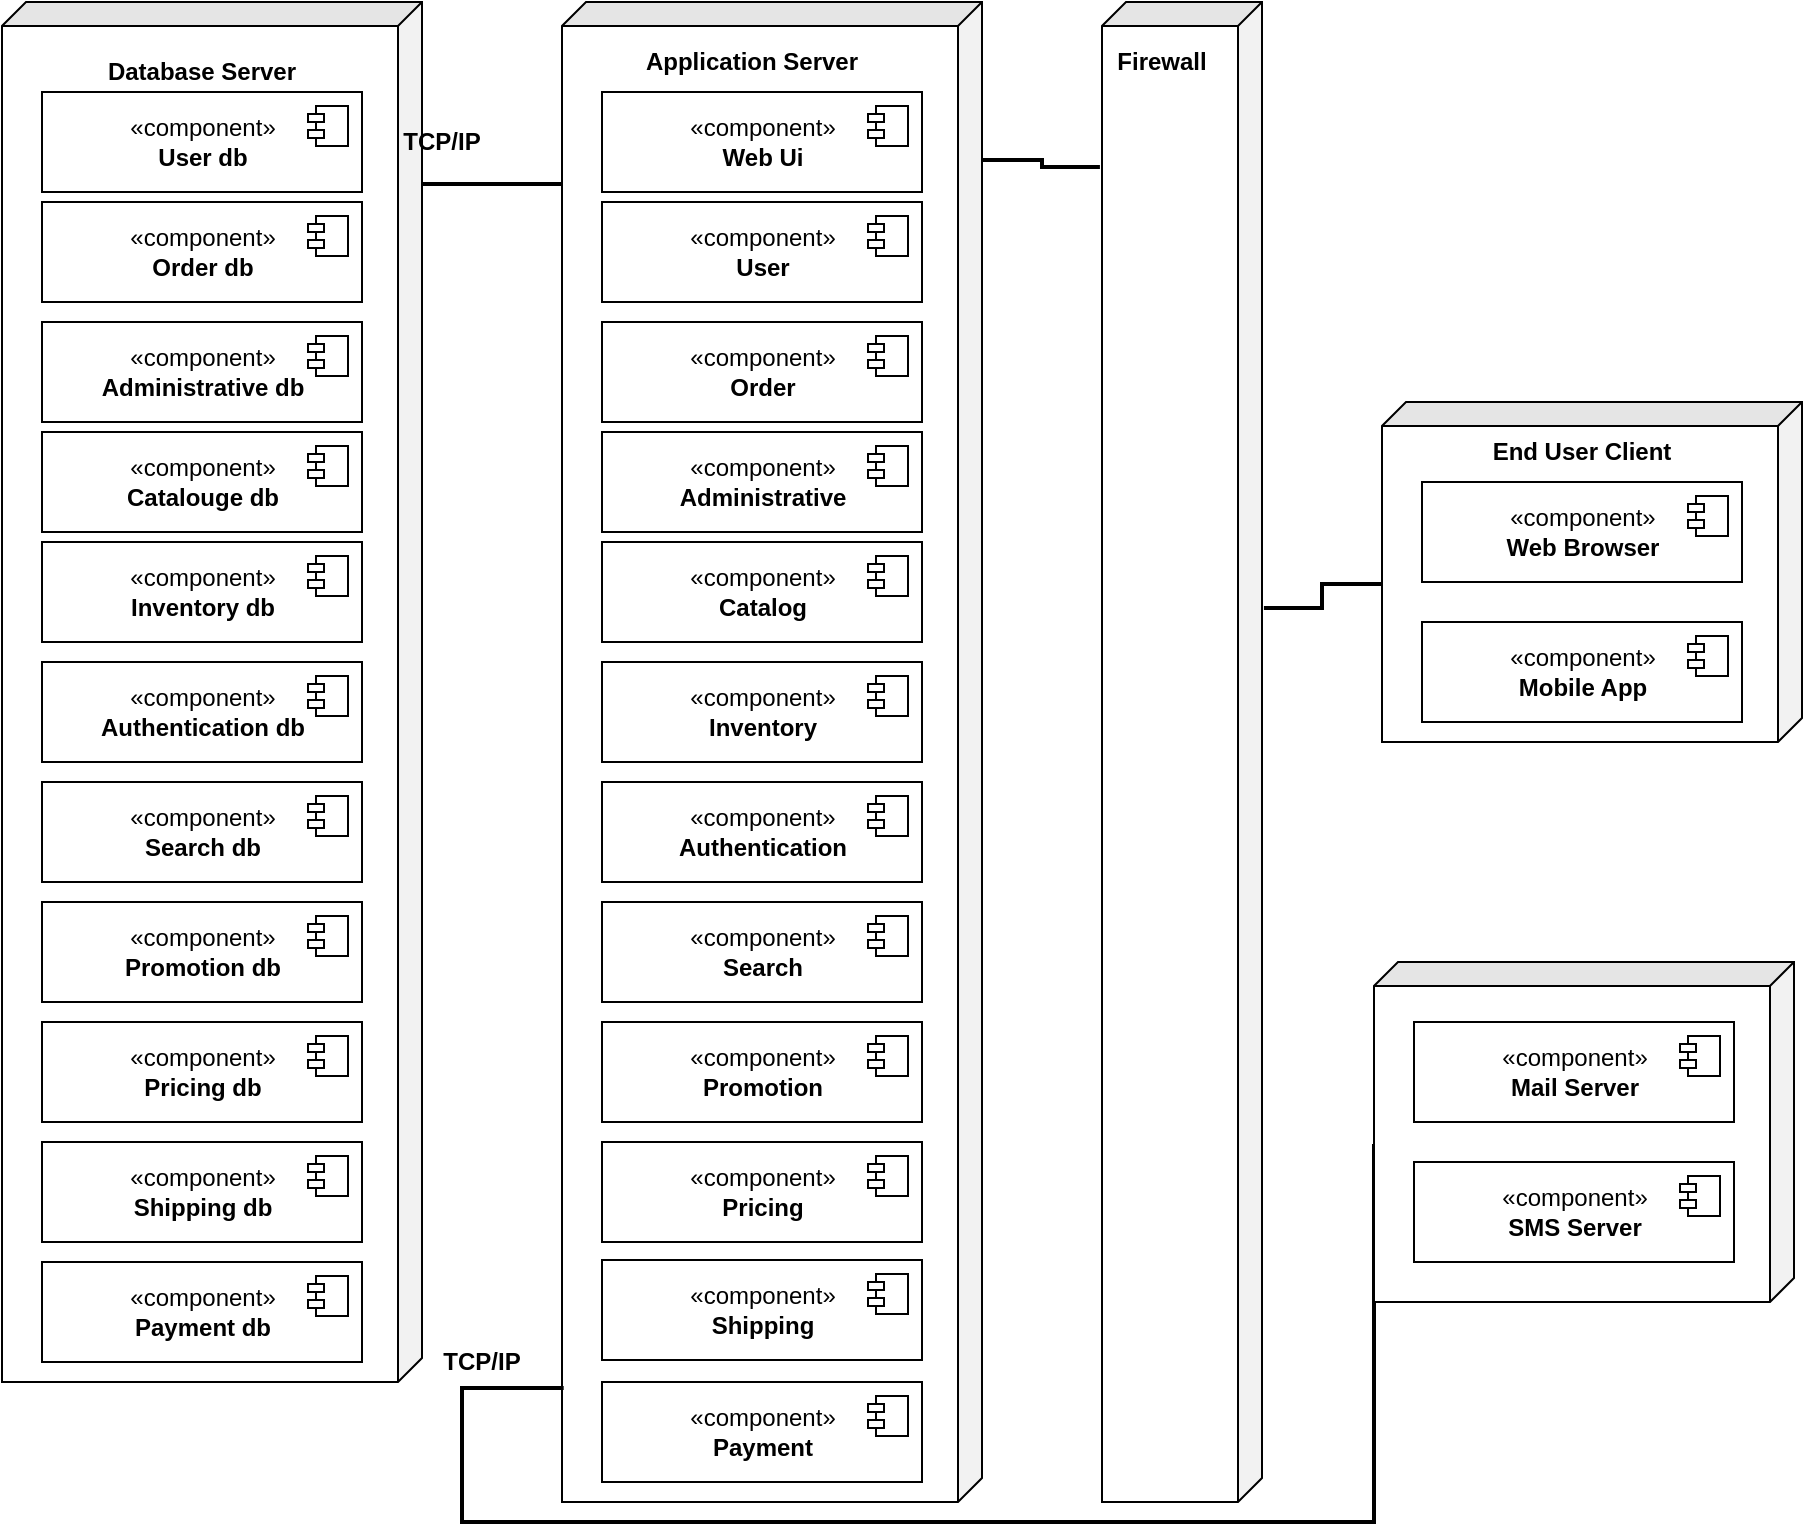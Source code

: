 <mxfile version="12.4.2" type="device" pages="1"><diagram id="npXfC70ISIfn12lOArRM" name="Page-1"><mxGraphModel dx="1094" dy="486" grid="1" gridSize="10" guides="1" tooltips="1" connect="1" arrows="1" fold="1" page="1" pageScale="1" pageWidth="850" pageHeight="1100" math="0" shadow="0"><root><mxCell id="0"/><mxCell id="1" parent="0"/><mxCell id="oyNmvwCSG7ic6UhWJiPr-7" value="" style="shape=cube;whiteSpace=wrap;html=1;boundedLbl=1;backgroundOutline=1;darkOpacity=0.05;darkOpacity2=0.1;size=12;direction=south;" parent="1" vertex="1"><mxGeometry x="580" y="40" width="80" height="750" as="geometry"/></mxCell><mxCell id="oyNmvwCSG7ic6UhWJiPr-8" value="Firewall" style="text;html=1;strokeColor=none;fillColor=none;align=center;verticalAlign=middle;whiteSpace=wrap;rounded=0;fontStyle=1" parent="1" vertex="1"><mxGeometry x="590" y="60" width="40" height="20" as="geometry"/></mxCell><mxCell id="oyNmvwCSG7ic6UhWJiPr-36" style="edgeStyle=orthogonalEdgeStyle;rounded=0;orthogonalLoop=1;jettySize=auto;html=1;exitX=0;exitY=0;exitDx=91;exitDy=210;exitPerimeter=0;entryX=0.404;entryY=-0.012;entryDx=0;entryDy=0;entryPerimeter=0;endArrow=none;endFill=0;strokeWidth=2;" parent="1" source="oyNmvwCSG7ic6UhWJiPr-9" target="oyNmvwCSG7ic6UhWJiPr-7" edge="1"><mxGeometry relative="1" as="geometry"/></mxCell><mxCell id="oyNmvwCSG7ic6UhWJiPr-9" value="" style="shape=cube;whiteSpace=wrap;html=1;boundedLbl=1;backgroundOutline=1;darkOpacity=0.05;darkOpacity2=0.1;size=12;direction=south;" parent="1" vertex="1"><mxGeometry x="720" y="240" width="210" height="170" as="geometry"/></mxCell><mxCell id="oyNmvwCSG7ic6UhWJiPr-10" value="End User Client" style="text;html=1;strokeColor=none;fillColor=none;align=center;verticalAlign=middle;whiteSpace=wrap;rounded=0;fontStyle=1" parent="1" vertex="1"><mxGeometry x="750" y="255" width="140" height="20" as="geometry"/></mxCell><mxCell id="oyNmvwCSG7ic6UhWJiPr-5" value="«component»&lt;br&gt;&lt;b&gt;Web Browser&lt;/b&gt;" style="html=1;" parent="1" vertex="1"><mxGeometry x="740" y="280" width="160" height="50" as="geometry"/></mxCell><mxCell id="oyNmvwCSG7ic6UhWJiPr-6" value="" style="shape=component;jettyWidth=8;jettyHeight=4;" parent="oyNmvwCSG7ic6UhWJiPr-5" vertex="1"><mxGeometry x="1" width="20" height="20" relative="1" as="geometry"><mxPoint x="-27" y="7" as="offset"/></mxGeometry></mxCell><mxCell id="oyNmvwCSG7ic6UhWJiPr-11" value="«component»&lt;br&gt;&lt;b&gt;Mobile App&lt;/b&gt;" style="html=1;" parent="1" vertex="1"><mxGeometry x="740" y="350" width="160" height="50" as="geometry"/></mxCell><mxCell id="oyNmvwCSG7ic6UhWJiPr-12" value="" style="shape=component;jettyWidth=8;jettyHeight=4;" parent="oyNmvwCSG7ic6UhWJiPr-11" vertex="1"><mxGeometry x="1" width="20" height="20" relative="1" as="geometry"><mxPoint x="-27" y="7" as="offset"/></mxGeometry></mxCell><mxCell id="oyNmvwCSG7ic6UhWJiPr-35" style="edgeStyle=orthogonalEdgeStyle;rounded=0;orthogonalLoop=1;jettySize=auto;html=1;exitX=0;exitY=0;exitDx=79;exitDy=0;exitPerimeter=0;entryX=0.11;entryY=1.013;entryDx=0;entryDy=0;entryPerimeter=0;endArrow=none;endFill=0;strokeWidth=2;" parent="1" source="oyNmvwCSG7ic6UhWJiPr-16" target="oyNmvwCSG7ic6UhWJiPr-7" edge="1"><mxGeometry relative="1" as="geometry"/></mxCell><mxCell id="oyNmvwCSG7ic6UhWJiPr-16" value="" style="shape=cube;whiteSpace=wrap;html=1;boundedLbl=1;backgroundOutline=1;darkOpacity=0.05;darkOpacity2=0.1;size=12;direction=south;" parent="1" vertex="1"><mxGeometry x="310" y="40" width="210" height="750" as="geometry"/></mxCell><mxCell id="oyNmvwCSG7ic6UhWJiPr-33" style="edgeStyle=orthogonalEdgeStyle;rounded=0;orthogonalLoop=1;jettySize=auto;html=1;entryX=0;entryY=0;entryDx=91;entryDy=210;entryPerimeter=0;endArrow=none;endFill=0;strokeWidth=2;exitX=0.582;exitY=0;exitDx=0;exitDy=0;exitPerimeter=0;" parent="1" source="oyNmvwCSG7ic6UhWJiPr-18" target="oyNmvwCSG7ic6UhWJiPr-16" edge="1"><mxGeometry relative="1" as="geometry"><mxPoint x="203" y="131" as="sourcePoint"/><Array as="points"><mxPoint x="200" y="131"/></Array></mxGeometry></mxCell><mxCell id="oyNmvwCSG7ic6UhWJiPr-18" value="" style="shape=cube;whiteSpace=wrap;html=1;boundedLbl=1;backgroundOutline=1;darkOpacity=0.05;darkOpacity2=0.1;size=12;direction=south;" parent="1" vertex="1"><mxGeometry x="30" y="40" width="210" height="690" as="geometry"/></mxCell><mxCell id="oyNmvwCSG7ic6UhWJiPr-29" style="edgeStyle=orthogonalEdgeStyle;rounded=0;orthogonalLoop=1;jettySize=auto;html=1;exitX=0;exitY=0;exitDx=91;exitDy=210;exitPerimeter=0;entryX=0.924;entryY=0.996;entryDx=0;entryDy=0;entryPerimeter=0;endArrow=none;endFill=0;strokeWidth=2;" parent="1" source="oyNmvwCSG7ic6UhWJiPr-21" target="oyNmvwCSG7ic6UhWJiPr-16" edge="1"><mxGeometry relative="1" as="geometry"><Array as="points"><mxPoint x="716" y="800"/><mxPoint x="260" y="800"/><mxPoint x="260" y="733"/></Array></mxGeometry></mxCell><mxCell id="oyNmvwCSG7ic6UhWJiPr-21" value="" style="shape=cube;whiteSpace=wrap;html=1;boundedLbl=1;backgroundOutline=1;darkOpacity=0.05;darkOpacity2=0.1;size=12;direction=south;" parent="1" vertex="1"><mxGeometry x="716" y="520" width="210" height="170" as="geometry"/></mxCell><mxCell id="oyNmvwCSG7ic6UhWJiPr-17" value="Application Server" style="text;html=1;strokeColor=none;fillColor=none;align=center;verticalAlign=middle;whiteSpace=wrap;rounded=0;fontStyle=1" parent="1" vertex="1"><mxGeometry x="345" y="60" width="120" height="20" as="geometry"/></mxCell><mxCell id="oyNmvwCSG7ic6UhWJiPr-20" value="Database Server" style="text;html=1;strokeColor=none;fillColor=none;align=center;verticalAlign=middle;whiteSpace=wrap;rounded=0;fontStyle=1" parent="1" vertex="1"><mxGeometry x="75" y="65" width="110" height="20" as="geometry"/></mxCell><mxCell id="oyNmvwCSG7ic6UhWJiPr-24" value="«component»&lt;br&gt;&lt;b&gt;Mail Server&lt;/b&gt;" style="html=1;" parent="1" vertex="1"><mxGeometry x="736" y="550" width="160" height="50" as="geometry"/></mxCell><mxCell id="oyNmvwCSG7ic6UhWJiPr-25" value="" style="shape=component;jettyWidth=8;jettyHeight=4;" parent="oyNmvwCSG7ic6UhWJiPr-24" vertex="1"><mxGeometry x="1" width="20" height="20" relative="1" as="geometry"><mxPoint x="-27" y="7" as="offset"/></mxGeometry></mxCell><mxCell id="oyNmvwCSG7ic6UhWJiPr-26" value="«component»&lt;br&gt;&lt;b&gt;SMS Server&lt;/b&gt;" style="html=1;" parent="1" vertex="1"><mxGeometry x="736" y="620" width="160" height="50" as="geometry"/></mxCell><mxCell id="oyNmvwCSG7ic6UhWJiPr-27" value="" style="shape=component;jettyWidth=8;jettyHeight=4;" parent="oyNmvwCSG7ic6UhWJiPr-26" vertex="1"><mxGeometry x="1" width="20" height="20" relative="1" as="geometry"><mxPoint x="-27" y="7" as="offset"/></mxGeometry></mxCell><mxCell id="oyNmvwCSG7ic6UhWJiPr-30" value="TCP/IP" style="text;html=1;strokeColor=none;fillColor=none;align=center;verticalAlign=middle;whiteSpace=wrap;rounded=0;fontStyle=1" parent="1" vertex="1"><mxGeometry x="210" y="100" width="80" height="20" as="geometry"/></mxCell><mxCell id="oyNmvwCSG7ic6UhWJiPr-31" value="«component»&lt;br&gt;&lt;b&gt;User db&lt;/b&gt;" style="html=1;" parent="1" vertex="1"><mxGeometry x="50" y="85" width="160" height="50" as="geometry"/></mxCell><mxCell id="oyNmvwCSG7ic6UhWJiPr-32" value="" style="shape=component;jettyWidth=8;jettyHeight=4;" parent="oyNmvwCSG7ic6UhWJiPr-31" vertex="1"><mxGeometry x="1" width="20" height="20" relative="1" as="geometry"><mxPoint x="-27" y="7" as="offset"/></mxGeometry></mxCell><mxCell id="oyNmvwCSG7ic6UhWJiPr-58" value="«component»&lt;br&gt;&lt;b&gt;Order db&lt;/b&gt;" style="html=1;" parent="1" vertex="1"><mxGeometry x="50" y="140" width="160" height="50" as="geometry"/></mxCell><mxCell id="oyNmvwCSG7ic6UhWJiPr-59" value="" style="shape=component;jettyWidth=8;jettyHeight=4;" parent="oyNmvwCSG7ic6UhWJiPr-58" vertex="1"><mxGeometry x="1" width="20" height="20" relative="1" as="geometry"><mxPoint x="-27" y="7" as="offset"/></mxGeometry></mxCell><mxCell id="oyNmvwCSG7ic6UhWJiPr-61" value="«component»&lt;br&gt;&lt;b&gt;Administrative&lt;/b&gt;&lt;b&gt;&amp;nbsp;db&lt;/b&gt;" style="html=1;" parent="1" vertex="1"><mxGeometry x="50" y="200" width="160" height="50" as="geometry"/></mxCell><mxCell id="oyNmvwCSG7ic6UhWJiPr-62" value="" style="shape=component;jettyWidth=8;jettyHeight=4;" parent="oyNmvwCSG7ic6UhWJiPr-61" vertex="1"><mxGeometry x="1" width="20" height="20" relative="1" as="geometry"><mxPoint x="-27" y="7" as="offset"/></mxGeometry></mxCell><mxCell id="oyNmvwCSG7ic6UhWJiPr-64" value="«component»&lt;br&gt;&lt;b&gt;Catalouge db&lt;/b&gt;" style="html=1;" parent="1" vertex="1"><mxGeometry x="50" y="255" width="160" height="50" as="geometry"/></mxCell><mxCell id="oyNmvwCSG7ic6UhWJiPr-65" value="" style="shape=component;jettyWidth=8;jettyHeight=4;" parent="oyNmvwCSG7ic6UhWJiPr-64" vertex="1"><mxGeometry x="1" width="20" height="20" relative="1" as="geometry"><mxPoint x="-27" y="7" as="offset"/></mxGeometry></mxCell><mxCell id="oyNmvwCSG7ic6UhWJiPr-67" value="«component»&lt;br&gt;&lt;b&gt;Inventory db&lt;/b&gt;" style="html=1;" parent="1" vertex="1"><mxGeometry x="50" y="310" width="160" height="50" as="geometry"/></mxCell><mxCell id="oyNmvwCSG7ic6UhWJiPr-68" value="" style="shape=component;jettyWidth=8;jettyHeight=4;" parent="oyNmvwCSG7ic6UhWJiPr-67" vertex="1"><mxGeometry x="1" width="20" height="20" relative="1" as="geometry"><mxPoint x="-27" y="7" as="offset"/></mxGeometry></mxCell><mxCell id="oyNmvwCSG7ic6UhWJiPr-70" value="«component»&lt;br&gt;&lt;b&gt;Authentication db&lt;/b&gt;" style="html=1;" parent="1" vertex="1"><mxGeometry x="50" y="370" width="160" height="50" as="geometry"/></mxCell><mxCell id="oyNmvwCSG7ic6UhWJiPr-71" value="" style="shape=component;jettyWidth=8;jettyHeight=4;" parent="oyNmvwCSG7ic6UhWJiPr-70" vertex="1"><mxGeometry x="1" width="20" height="20" relative="1" as="geometry"><mxPoint x="-27" y="7" as="offset"/></mxGeometry></mxCell><mxCell id="F462D-mf4g3pFCOS9-_H-21" value="«component»&lt;br&gt;&lt;b&gt;Search db&lt;/b&gt;" style="html=1;" parent="1" vertex="1"><mxGeometry x="50" y="430" width="160" height="50" as="geometry"/></mxCell><mxCell id="F462D-mf4g3pFCOS9-_H-22" value="" style="shape=component;jettyWidth=8;jettyHeight=4;" parent="F462D-mf4g3pFCOS9-_H-21" vertex="1"><mxGeometry x="1" width="20" height="20" relative="1" as="geometry"><mxPoint x="-27" y="7" as="offset"/></mxGeometry></mxCell><mxCell id="F462D-mf4g3pFCOS9-_H-24" value="«component»&lt;br&gt;&lt;b&gt;Promotion db&lt;/b&gt;" style="html=1;" parent="1" vertex="1"><mxGeometry x="50" y="490" width="160" height="50" as="geometry"/></mxCell><mxCell id="F462D-mf4g3pFCOS9-_H-25" value="" style="shape=component;jettyWidth=8;jettyHeight=4;" parent="F462D-mf4g3pFCOS9-_H-24" vertex="1"><mxGeometry x="1" width="20" height="20" relative="1" as="geometry"><mxPoint x="-27" y="7" as="offset"/></mxGeometry></mxCell><mxCell id="F462D-mf4g3pFCOS9-_H-27" value="«component»&lt;br&gt;&lt;b&gt;Pricing db&lt;/b&gt;" style="html=1;" parent="1" vertex="1"><mxGeometry x="50" y="550" width="160" height="50" as="geometry"/></mxCell><mxCell id="F462D-mf4g3pFCOS9-_H-28" value="" style="shape=component;jettyWidth=8;jettyHeight=4;" parent="F462D-mf4g3pFCOS9-_H-27" vertex="1"><mxGeometry x="1" width="20" height="20" relative="1" as="geometry"><mxPoint x="-27" y="7" as="offset"/></mxGeometry></mxCell><mxCell id="F462D-mf4g3pFCOS9-_H-30" value="«component»&lt;br&gt;&lt;b&gt;Shipping db&lt;/b&gt;" style="html=1;" parent="1" vertex="1"><mxGeometry x="50" y="610" width="160" height="50" as="geometry"/></mxCell><mxCell id="F462D-mf4g3pFCOS9-_H-31" value="" style="shape=component;jettyWidth=8;jettyHeight=4;" parent="F462D-mf4g3pFCOS9-_H-30" vertex="1"><mxGeometry x="1" width="20" height="20" relative="1" as="geometry"><mxPoint x="-27" y="7" as="offset"/></mxGeometry></mxCell><mxCell id="F462D-mf4g3pFCOS9-_H-33" value="«component»&lt;br&gt;&lt;b&gt;Payment db&lt;/b&gt;" style="html=1;" parent="1" vertex="1"><mxGeometry x="50" y="670" width="160" height="50" as="geometry"/></mxCell><mxCell id="F462D-mf4g3pFCOS9-_H-34" value="" style="shape=component;jettyWidth=8;jettyHeight=4;" parent="F462D-mf4g3pFCOS9-_H-33" vertex="1"><mxGeometry x="1" width="20" height="20" relative="1" as="geometry"><mxPoint x="-27" y="7" as="offset"/></mxGeometry></mxCell><mxCell id="oyNmvwCSG7ic6UhWJiPr-34" value="TCP/IP" style="text;html=1;strokeColor=none;fillColor=none;align=center;verticalAlign=middle;whiteSpace=wrap;rounded=0;fontStyle=1" parent="1" vertex="1"><mxGeometry x="230" y="710" width="80" height="20" as="geometry"/></mxCell><mxCell id="oyNmvwCSG7ic6UhWJiPr-37" value="«component»&lt;br&gt;&lt;b&gt;Web Ui&lt;/b&gt;" style="html=1;" parent="1" vertex="1"><mxGeometry x="330" y="85" width="160" height="50" as="geometry"/></mxCell><mxCell id="oyNmvwCSG7ic6UhWJiPr-38" value="" style="shape=component;jettyWidth=8;jettyHeight=4;" parent="oyNmvwCSG7ic6UhWJiPr-37" vertex="1"><mxGeometry x="1" width="20" height="20" relative="1" as="geometry"><mxPoint x="-27" y="7" as="offset"/></mxGeometry></mxCell><mxCell id="oyNmvwCSG7ic6UhWJiPr-39" value="«component»&lt;br&gt;&lt;b&gt;User&lt;/b&gt;" style="html=1;" parent="1" vertex="1"><mxGeometry x="330" y="140" width="160" height="50" as="geometry"/></mxCell><mxCell id="oyNmvwCSG7ic6UhWJiPr-40" value="" style="shape=component;jettyWidth=8;jettyHeight=4;" parent="oyNmvwCSG7ic6UhWJiPr-39" vertex="1"><mxGeometry x="1" width="20" height="20" relative="1" as="geometry"><mxPoint x="-27" y="7" as="offset"/></mxGeometry></mxCell><mxCell id="oyNmvwCSG7ic6UhWJiPr-42" value="«component»&lt;br&gt;&lt;b&gt;Order&lt;/b&gt;" style="html=1;" parent="1" vertex="1"><mxGeometry x="330" y="200" width="160" height="50" as="geometry"/></mxCell><mxCell id="oyNmvwCSG7ic6UhWJiPr-43" value="" style="shape=component;jettyWidth=8;jettyHeight=4;" parent="oyNmvwCSG7ic6UhWJiPr-42" vertex="1"><mxGeometry x="1" width="20" height="20" relative="1" as="geometry"><mxPoint x="-27" y="7" as="offset"/></mxGeometry></mxCell><mxCell id="oyNmvwCSG7ic6UhWJiPr-45" value="«component»&lt;br&gt;&lt;b&gt;Administrative&lt;/b&gt;" style="html=1;" parent="1" vertex="1"><mxGeometry x="330" y="255" width="160" height="50" as="geometry"/></mxCell><mxCell id="oyNmvwCSG7ic6UhWJiPr-46" value="" style="shape=component;jettyWidth=8;jettyHeight=4;" parent="oyNmvwCSG7ic6UhWJiPr-45" vertex="1"><mxGeometry x="1" width="20" height="20" relative="1" as="geometry"><mxPoint x="-27" y="7" as="offset"/></mxGeometry></mxCell><mxCell id="oyNmvwCSG7ic6UhWJiPr-48" value="«component»&lt;br&gt;&lt;b&gt;Catalog&lt;/b&gt;" style="html=1;" parent="1" vertex="1"><mxGeometry x="330" y="310" width="160" height="50" as="geometry"/></mxCell><mxCell id="oyNmvwCSG7ic6UhWJiPr-49" value="" style="shape=component;jettyWidth=8;jettyHeight=4;" parent="oyNmvwCSG7ic6UhWJiPr-48" vertex="1"><mxGeometry x="1" width="20" height="20" relative="1" as="geometry"><mxPoint x="-27" y="7" as="offset"/></mxGeometry></mxCell><mxCell id="oyNmvwCSG7ic6UhWJiPr-51" value="«component»&lt;br&gt;&lt;b&gt;Inventory&lt;/b&gt;" style="html=1;" parent="1" vertex="1"><mxGeometry x="330" y="370" width="160" height="50" as="geometry"/></mxCell><mxCell id="oyNmvwCSG7ic6UhWJiPr-52" value="" style="shape=component;jettyWidth=8;jettyHeight=4;" parent="oyNmvwCSG7ic6UhWJiPr-51" vertex="1"><mxGeometry x="1" width="20" height="20" relative="1" as="geometry"><mxPoint x="-27" y="7" as="offset"/></mxGeometry></mxCell><mxCell id="oyNmvwCSG7ic6UhWJiPr-54" value="«component»&lt;br&gt;&lt;b&gt;Authentication&lt;/b&gt;" style="html=1;" parent="1" vertex="1"><mxGeometry x="330" y="430" width="160" height="50" as="geometry"/></mxCell><mxCell id="oyNmvwCSG7ic6UhWJiPr-55" value="" style="shape=component;jettyWidth=8;jettyHeight=4;" parent="oyNmvwCSG7ic6UhWJiPr-54" vertex="1"><mxGeometry x="1" width="20" height="20" relative="1" as="geometry"><mxPoint x="-27" y="7" as="offset"/></mxGeometry></mxCell><mxCell id="F462D-mf4g3pFCOS9-_H-1" value="«component»&lt;br&gt;&lt;b&gt;Search&lt;/b&gt;" style="html=1;" parent="1" vertex="1"><mxGeometry x="330" y="490" width="160" height="50" as="geometry"/></mxCell><mxCell id="F462D-mf4g3pFCOS9-_H-2" value="" style="shape=component;jettyWidth=8;jettyHeight=4;" parent="F462D-mf4g3pFCOS9-_H-1" vertex="1"><mxGeometry x="1" width="20" height="20" relative="1" as="geometry"><mxPoint x="-27" y="7" as="offset"/></mxGeometry></mxCell><mxCell id="F462D-mf4g3pFCOS9-_H-7" value="«component»&lt;br&gt;&lt;b&gt;Promotion&lt;/b&gt;" style="html=1;" parent="1" vertex="1"><mxGeometry x="330" y="550" width="160" height="50" as="geometry"/></mxCell><mxCell id="F462D-mf4g3pFCOS9-_H-8" value="" style="shape=component;jettyWidth=8;jettyHeight=4;" parent="F462D-mf4g3pFCOS9-_H-7" vertex="1"><mxGeometry x="1" width="20" height="20" relative="1" as="geometry"><mxPoint x="-27" y="7" as="offset"/></mxGeometry></mxCell><mxCell id="F462D-mf4g3pFCOS9-_H-10" value="«component»&lt;br&gt;&lt;b&gt;Pricing&lt;/b&gt;" style="html=1;" parent="1" vertex="1"><mxGeometry x="330" y="610" width="160" height="50" as="geometry"/></mxCell><mxCell id="F462D-mf4g3pFCOS9-_H-11" value="" style="shape=component;jettyWidth=8;jettyHeight=4;" parent="F462D-mf4g3pFCOS9-_H-10" vertex="1"><mxGeometry x="1" width="20" height="20" relative="1" as="geometry"><mxPoint x="-27" y="7" as="offset"/></mxGeometry></mxCell><mxCell id="F462D-mf4g3pFCOS9-_H-13" value="«component»&lt;br&gt;&lt;b&gt;Shipping&lt;/b&gt;" style="html=1;" parent="1" vertex="1"><mxGeometry x="330" y="669" width="160" height="50" as="geometry"/></mxCell><mxCell id="F462D-mf4g3pFCOS9-_H-14" value="" style="shape=component;jettyWidth=8;jettyHeight=4;" parent="F462D-mf4g3pFCOS9-_H-13" vertex="1"><mxGeometry x="1" width="20" height="20" relative="1" as="geometry"><mxPoint x="-27" y="7" as="offset"/></mxGeometry></mxCell><mxCell id="F462D-mf4g3pFCOS9-_H-16" value="«component»&lt;br&gt;&lt;b&gt;Payment&lt;/b&gt;" style="html=1;" parent="1" vertex="1"><mxGeometry x="330" y="730" width="160" height="50" as="geometry"/></mxCell><mxCell id="F462D-mf4g3pFCOS9-_H-17" value="" style="shape=component;jettyWidth=8;jettyHeight=4;" parent="F462D-mf4g3pFCOS9-_H-16" vertex="1"><mxGeometry x="1" width="20" height="20" relative="1" as="geometry"><mxPoint x="-27" y="7" as="offset"/></mxGeometry></mxCell></root></mxGraphModel></diagram></mxfile>